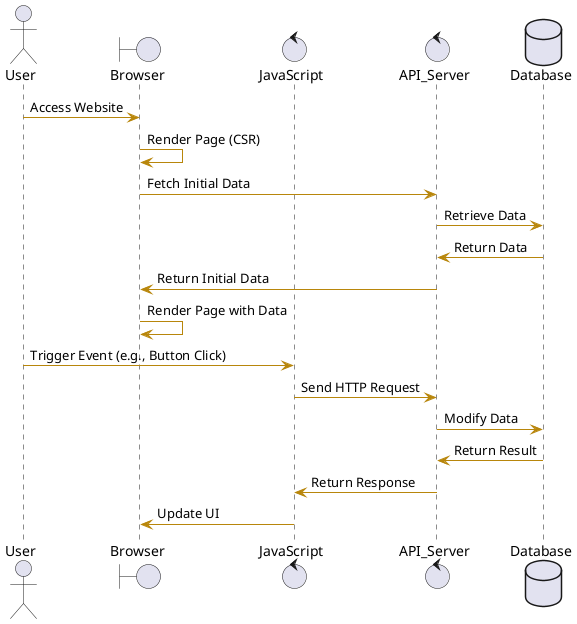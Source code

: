 @startuml
!define RECTANGLE_CLASS
!define RECTANGLE_BLUE Class<<BLUE>>

skinparam shadowing false
skinparam backgroundColor #FFFFFF
skinparam ArrowColor #0000FF
skinparam activity {
    BackgroundColor<<BLUE>> #ADD8E6
    BorderColor<<BLUE>> #00008B
    FontColor<<BLUE>> #00008B
    FontSize 12
}
skinparam class {
    BackgroundColor #FEFECE
    BorderColor #B8860B
    ArrowColor #B8860B
    FontSize 12
    FontName Arial
}
skinparam usecase {
    BackgroundColor #FFFFA3
    BorderColor #FFA500
    FontSize 12
    FontName Arial
}
skinparam package {
    BackgroundColor #FFFFFF
    BorderColor #B8860B
    FontSize 12
    FontName Arial
}
skinparam participant {
    BackgroundColor #B0E0E6
    BorderColor #4682B4
    FontSize 12
    FontName Arial
}


actor User
boundary Browser
control JavaScript
control API_Server
database Database

User -> Browser : Access Website
Browser -> Browser : Render Page (CSR)
Browser -> API_Server : Fetch Initial Data
API_Server -> Database : Retrieve Data
Database -> API_Server : Return Data
API_Server -> Browser : Return Initial Data
Browser -> Browser : Render Page with Data

User -> JavaScript : Trigger Event (e.g., Button Click)
JavaScript -> API_Server : Send HTTP Request
API_Server -> Database : Modify Data
Database -> API_Server : Return Result
API_Server -> JavaScript : Return Response
JavaScript -> Browser : Update UI
@enduml

